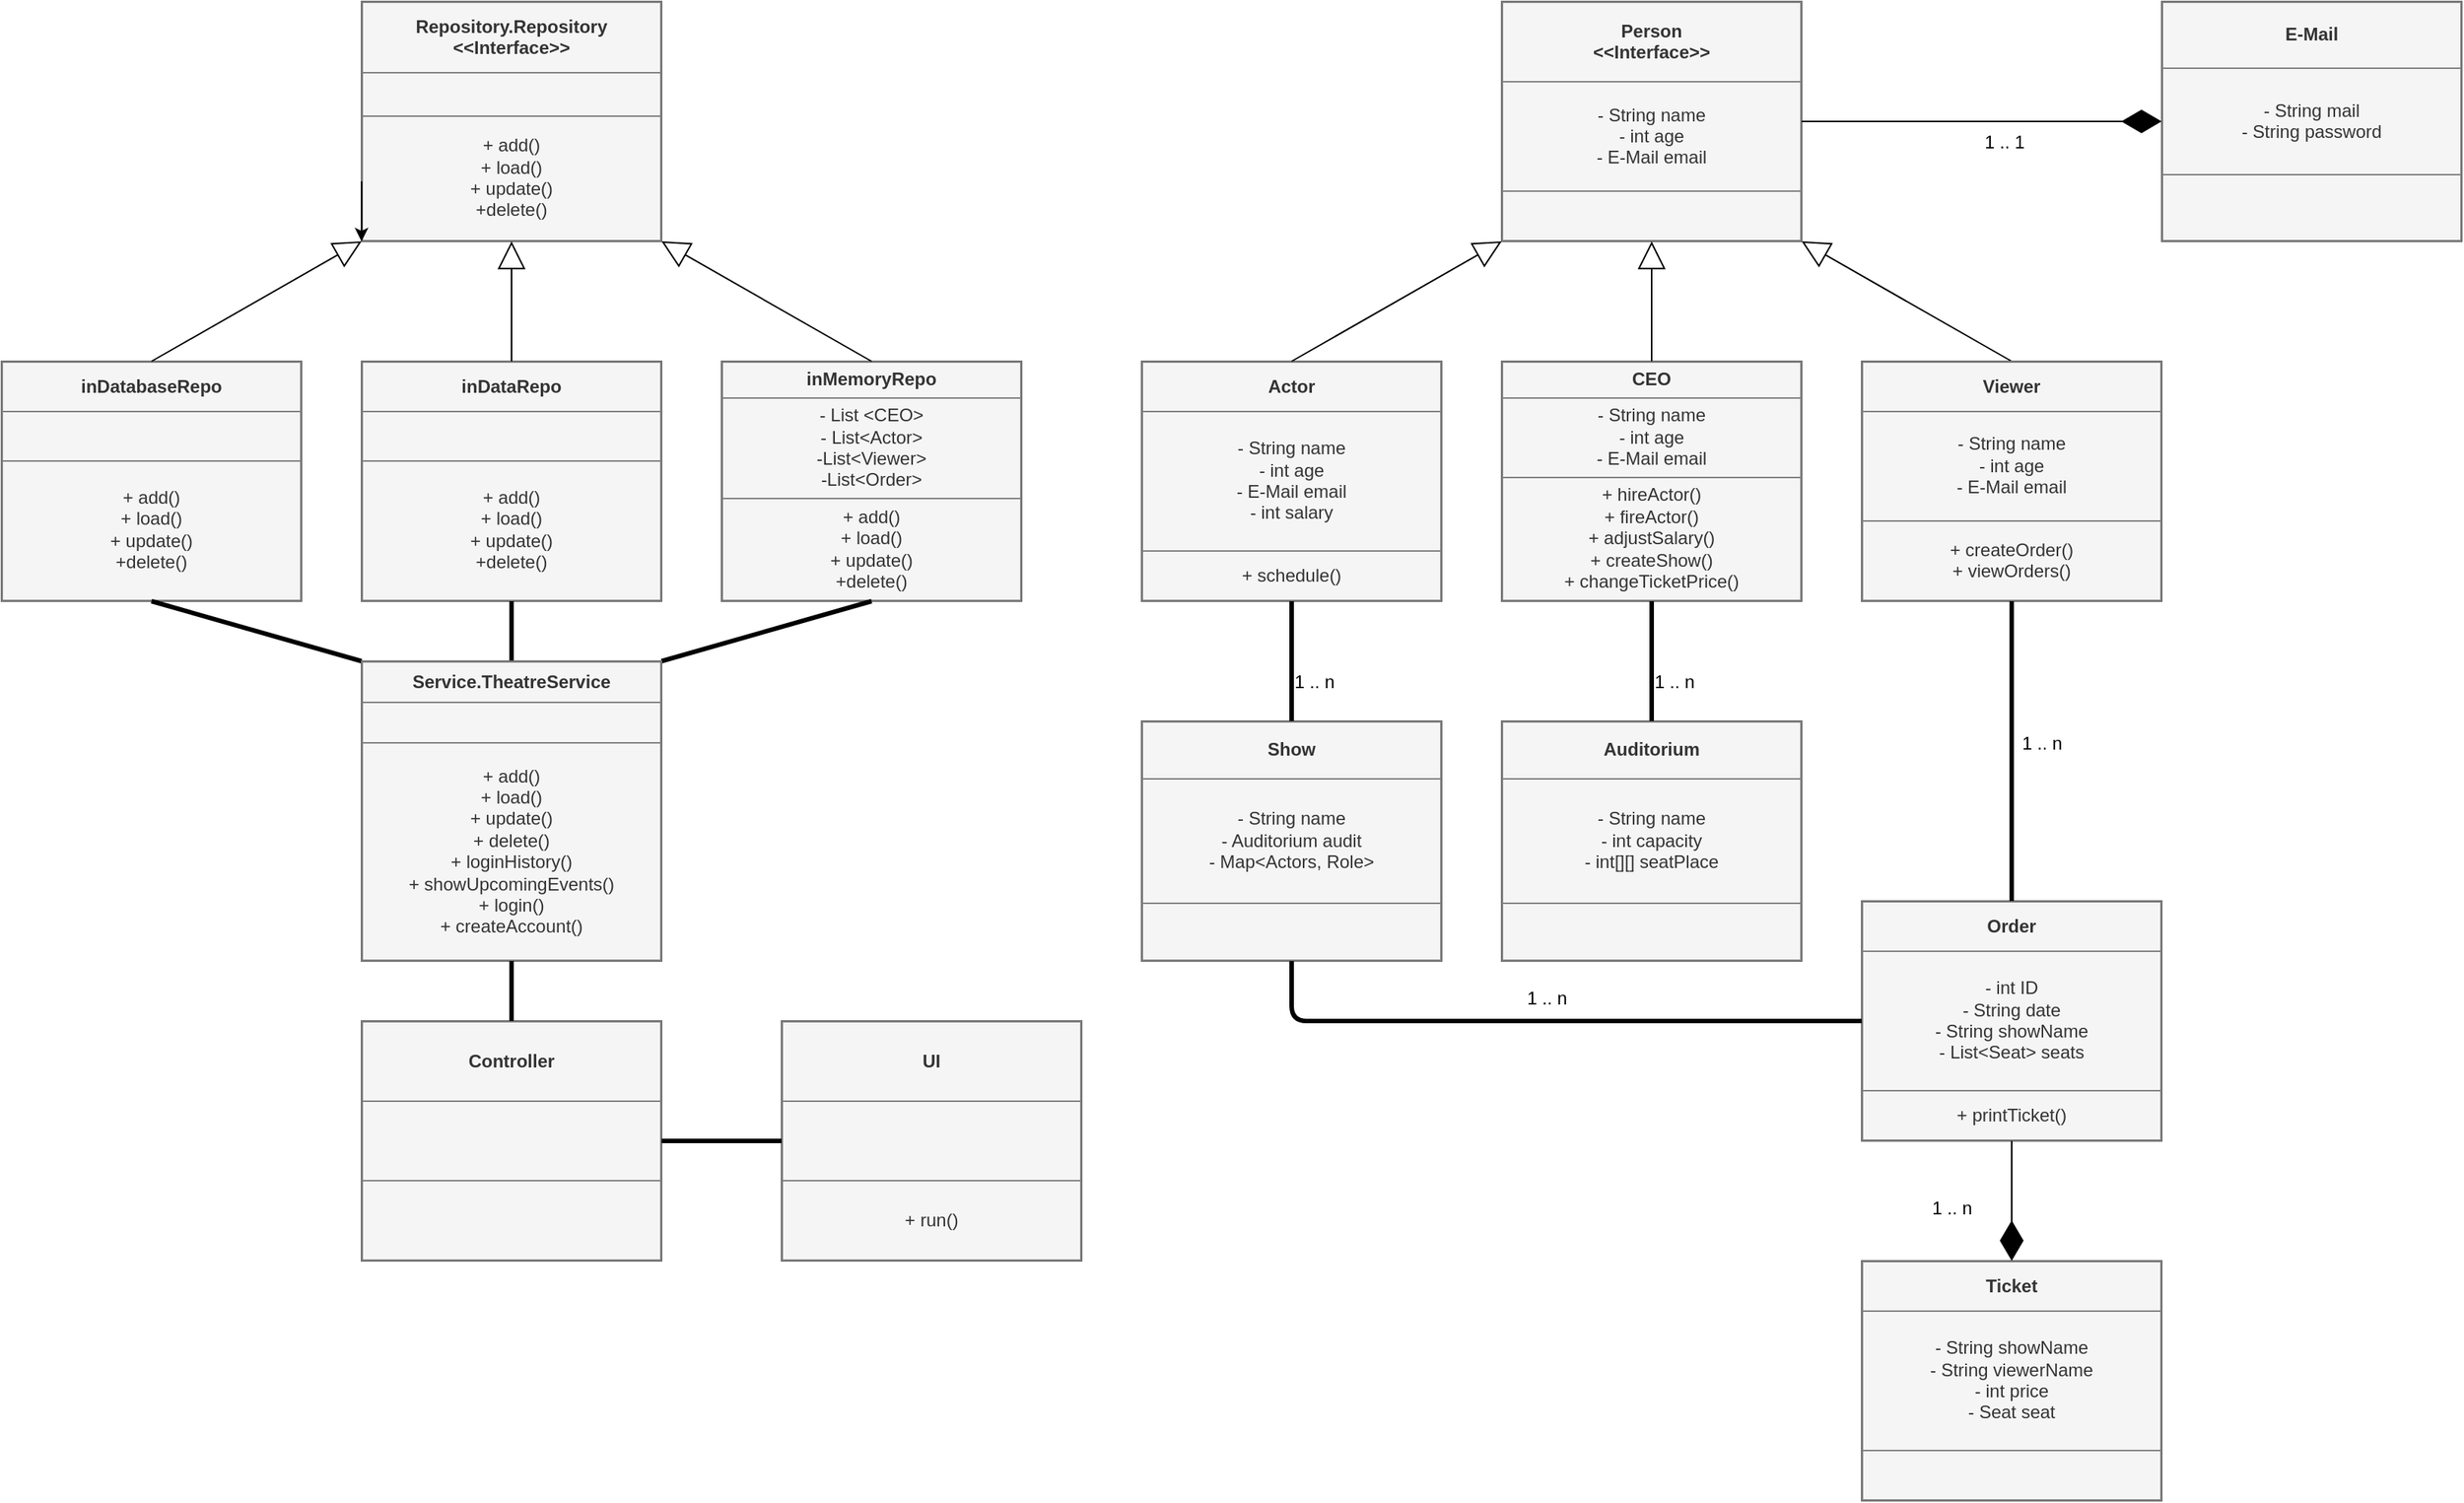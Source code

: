 <mxfile>
    <diagram id="l96RCY0GjHvTQ--PAcMf" name="Page-1">
        <mxGraphModel dx="2551" dy="988" grid="1" gridSize="10" guides="1" tooltips="1" connect="1" arrows="1" fold="1" page="1" pageScale="1" pageWidth="850" pageHeight="1100" math="0" shadow="0">
            <root>
                <mxCell id="0"/>
                <mxCell id="1" parent="0"/>
                <mxCell id="2" value="&lt;table border=&quot;1&quot; width=&quot;100%&quot; height=&quot;100%&quot; cellpadding=&quot;4&quot; style=&quot;width:100%;height:100%;border-collapse:collapse;&quot;&gt;&lt;tbody&gt;&lt;tr&gt;&lt;th align=&quot;center&quot;&gt;Repository.Repository&lt;br&gt;&amp;lt;&amp;lt;Interface&amp;gt;&amp;gt;&lt;/th&gt;&lt;/tr&gt;&lt;tr&gt;&lt;td align=&quot;center&quot;&gt;&lt;br&gt;&lt;/td&gt;&lt;/tr&gt;&lt;tr&gt;&lt;td align=&quot;center&quot;&gt;+ add()&lt;br&gt;+ load()&lt;br&gt;+ update()&lt;br&gt;+delete()&lt;/td&gt;&lt;/tr&gt;&lt;/tbody&gt;&lt;/table&gt;" style="text;html=1;whiteSpace=wrap;strokeColor=#666666;fillColor=#f5f5f5;overflow=fill;fontColor=#333333;fillStyle=auto;" parent="1" vertex="1">
                    <mxGeometry x="280" y="40" width="200" height="160" as="geometry"/>
                </mxCell>
                <mxCell id="16" value="&lt;table border=&quot;1&quot; width=&quot;100%&quot; height=&quot;100%&quot; cellpadding=&quot;4&quot; style=&quot;width:100%;height:100%;border-collapse:collapse;&quot;&gt;&lt;tbody&gt;&lt;tr&gt;&lt;th align=&quot;center&quot;&gt;inMemoryRepo&lt;/th&gt;&lt;/tr&gt;&lt;tr&gt;&lt;td align=&quot;center&quot;&gt;- List &amp;lt;CEO&amp;gt;&lt;br&gt;- List&amp;lt;Actor&amp;gt;&lt;br&gt;-List&amp;lt;Viewer&amp;gt;&lt;br&gt;-List&amp;lt;Order&amp;gt;&lt;/td&gt;&lt;/tr&gt;&lt;tr&gt;&lt;td align=&quot;center&quot;&gt;+ add()&lt;br&gt;+ load()&lt;br&gt;+ update()&lt;br&gt;+delete()&lt;br&gt;&lt;/td&gt;&lt;/tr&gt;&lt;/tbody&gt;&lt;/table&gt;" style="text;html=1;whiteSpace=wrap;strokeColor=#666666;fillColor=#f5f5f5;overflow=fill;fillStyle=auto;fontColor=#333333;" parent="1" vertex="1">
                    <mxGeometry x="520" y="280" width="200" height="160" as="geometry"/>
                </mxCell>
                <mxCell id="17" value="&lt;table border=&quot;1&quot; width=&quot;100%&quot; height=&quot;100%&quot; cellpadding=&quot;4&quot; style=&quot;width:100%;height:100%;border-collapse:collapse;&quot;&gt;&lt;tbody&gt;&lt;tr&gt;&lt;th align=&quot;center&quot;&gt;inDataRepo&lt;/th&gt;&lt;/tr&gt;&lt;tr&gt;&lt;td align=&quot;center&quot;&gt;&lt;br&gt;&lt;/td&gt;&lt;/tr&gt;&lt;tr&gt;&lt;td align=&quot;center&quot;&gt;+ add()&lt;br&gt;+ load()&lt;br&gt;+ update()&lt;br&gt;+delete()&lt;br&gt;&lt;/td&gt;&lt;/tr&gt;&lt;/tbody&gt;&lt;/table&gt;" style="text;html=1;whiteSpace=wrap;strokeColor=#666666;fillColor=#f5f5f5;overflow=fill;fillStyle=auto;fontColor=#333333;" parent="1" vertex="1">
                    <mxGeometry x="280" y="280" width="200" height="160" as="geometry"/>
                </mxCell>
                <mxCell id="18" value="&lt;table border=&quot;1&quot; width=&quot;100%&quot; height=&quot;100%&quot; cellpadding=&quot;4&quot; style=&quot;width:100%;height:100%;border-collapse:collapse;&quot;&gt;&lt;tbody&gt;&lt;tr&gt;&lt;th align=&quot;center&quot;&gt;inDatabaseRepo&lt;br&gt;&lt;/th&gt;&lt;/tr&gt;&lt;tr&gt;&lt;td align=&quot;center&quot;&gt;&lt;br&gt;&lt;/td&gt;&lt;/tr&gt;&lt;tr&gt;&lt;td align=&quot;center&quot;&gt;+ add()&lt;br&gt;+ load()&lt;br&gt;+ update()&lt;br&gt;+delete()&lt;br&gt;&lt;/td&gt;&lt;/tr&gt;&lt;/tbody&gt;&lt;/table&gt;" style="text;html=1;whiteSpace=wrap;strokeColor=#666666;fillColor=#f5f5f5;overflow=fill;fillStyle=auto;fontColor=#333333;" parent="1" vertex="1">
                    <mxGeometry x="40" y="280" width="200" height="160" as="geometry"/>
                </mxCell>
                <mxCell id="23" style="edgeStyle=none;html=1;exitX=0;exitY=0.75;exitDx=0;exitDy=0;entryX=0;entryY=1;entryDx=0;entryDy=0;" parent="1" source="2" target="2" edge="1">
                    <mxGeometry relative="1" as="geometry"/>
                </mxCell>
                <mxCell id="24" value="&lt;table border=&quot;1&quot; width=&quot;100%&quot; height=&quot;100%&quot; cellpadding=&quot;4&quot; style=&quot;width:100%;height:100%;border-collapse:collapse;&quot;&gt;&lt;tbody&gt;&lt;tr&gt;&lt;th align=&quot;center&quot;&gt;Controller&lt;/th&gt;&lt;/tr&gt;&lt;tr&gt;&lt;td align=&quot;center&quot;&gt;&lt;br&gt;&lt;/td&gt;&lt;/tr&gt;&lt;tr&gt;&lt;td align=&quot;center&quot;&gt;&lt;br&gt;&lt;/td&gt;&lt;/tr&gt;&lt;/tbody&gt;&lt;/table&gt;" style="text;html=1;whiteSpace=wrap;strokeColor=#666666;fillColor=#f5f5f5;overflow=fill;fillStyle=auto;fontColor=#333333;" parent="1" vertex="1">
                    <mxGeometry x="280" y="720" width="200" height="160" as="geometry"/>
                </mxCell>
                <mxCell id="25" value="&lt;table border=&quot;1&quot; width=&quot;100%&quot; height=&quot;100%&quot; cellpadding=&quot;4&quot; style=&quot;width:100%;height:100%;border-collapse:collapse;&quot;&gt;&lt;tbody&gt;&lt;tr&gt;&lt;th align=&quot;center&quot;&gt;Actor&lt;/th&gt;&lt;/tr&gt;&lt;tr&gt;&lt;td align=&quot;center&quot;&gt;- String name&lt;br&gt;- int age&lt;br&gt;- E-Mail email&lt;br&gt;- int salary&lt;/td&gt;&lt;/tr&gt;&lt;tr&gt;&lt;td align=&quot;center&quot;&gt;+ schedule()&lt;br&gt;&lt;/td&gt;&lt;/tr&gt;&lt;/tbody&gt;&lt;/table&gt;" style="text;html=1;whiteSpace=wrap;strokeColor=#666666;fillColor=#f5f5f5;overflow=fill;fillStyle=auto;fontColor=#333333;" parent="1" vertex="1">
                    <mxGeometry x="800" y="280" width="200" height="160" as="geometry"/>
                </mxCell>
                <mxCell id="32" value="&lt;table border=&quot;1&quot; width=&quot;100%&quot; height=&quot;100%&quot; cellpadding=&quot;4&quot; style=&quot;width:100%;height:100%;border-collapse:collapse;&quot;&gt;&lt;tbody&gt;&lt;tr&gt;&lt;th align=&quot;center&quot;&gt;Ticket&lt;br&gt;&lt;/th&gt;&lt;/tr&gt;&lt;tr&gt;&lt;td align=&quot;center&quot;&gt;- String showName&lt;br&gt;- String viewerName&lt;br&gt;- int price&lt;br&gt;- Seat seat&lt;br&gt;&lt;/td&gt;&lt;/tr&gt;&lt;tr&gt;&lt;td align=&quot;center&quot;&gt;&lt;br&gt;&lt;/td&gt;&lt;/tr&gt;&lt;/tbody&gt;&lt;/table&gt;" style="text;html=1;whiteSpace=wrap;strokeColor=#666666;fillColor=#f5f5f5;overflow=fill;fillStyle=auto;fontColor=#333333;" parent="1" vertex="1">
                    <mxGeometry x="1280" y="880" width="200" height="160" as="geometry"/>
                </mxCell>
                <mxCell id="33" value="&lt;table border=&quot;1&quot; width=&quot;100%&quot; height=&quot;100%&quot; cellpadding=&quot;4&quot; style=&quot;width:100%;height:100%;border-collapse:collapse;&quot;&gt;&lt;tbody&gt;&lt;tr&gt;&lt;th align=&quot;center&quot;&gt;Auditorium&lt;br&gt;&lt;/th&gt;&lt;/tr&gt;&lt;tr&gt;&lt;td align=&quot;center&quot;&gt;- String name&lt;br&gt;- int capacity&lt;br&gt;- int[][] seatPlace&lt;/td&gt;&lt;/tr&gt;&lt;tr&gt;&lt;td align=&quot;center&quot;&gt;&lt;br&gt;&lt;/td&gt;&lt;/tr&gt;&lt;/tbody&gt;&lt;/table&gt;" style="text;html=1;whiteSpace=wrap;strokeColor=#666666;fillColor=#f5f5f5;overflow=fill;fillStyle=auto;fontColor=#333333;" parent="1" vertex="1">
                    <mxGeometry x="1040" y="520" width="200" height="160" as="geometry"/>
                </mxCell>
                <mxCell id="34" value="&lt;table border=&quot;1&quot; width=&quot;100%&quot; height=&quot;100%&quot; cellpadding=&quot;4&quot; style=&quot;width:100%;height:100%;border-collapse:collapse;&quot;&gt;&lt;tbody&gt;&lt;tr&gt;&lt;th align=&quot;center&quot;&gt;UI&lt;br&gt;&lt;/th&gt;&lt;/tr&gt;&lt;tr&gt;&lt;td align=&quot;center&quot;&gt;&lt;br&gt;&lt;/td&gt;&lt;/tr&gt;&lt;tr&gt;&lt;td align=&quot;center&quot;&gt;+ run()&lt;/td&gt;&lt;/tr&gt;&lt;/tbody&gt;&lt;/table&gt;" style="text;html=1;whiteSpace=wrap;strokeColor=#666666;fillColor=#f5f5f5;overflow=fill;fillStyle=auto;fontColor=#333333;" parent="1" vertex="1">
                    <mxGeometry x="560" y="720" width="200" height="160" as="geometry"/>
                </mxCell>
                <mxCell id="37" value="&lt;table border=&quot;1&quot; width=&quot;100%&quot; height=&quot;100%&quot; cellpadding=&quot;4&quot; style=&quot;width:100%;height:100%;border-collapse:collapse;&quot;&gt;&lt;tbody&gt;&lt;tr&gt;&lt;th align=&quot;center&quot;&gt;Order&lt;/th&gt;&lt;/tr&gt;&lt;tr&gt;&lt;td align=&quot;center&quot;&gt;- int ID&lt;br&gt;- String date&lt;br&gt;- String showName&lt;br&gt;- List&amp;lt;Seat&amp;gt; seats&lt;br&gt;&lt;/td&gt;&lt;/tr&gt;&lt;tr&gt;&lt;td align=&quot;center&quot;&gt;+ printTicket()&lt;/td&gt;&lt;/tr&gt;&lt;/tbody&gt;&lt;/table&gt;" style="text;html=1;whiteSpace=wrap;strokeColor=#666666;fillColor=#f5f5f5;overflow=fill;fillStyle=auto;fontColor=#333333;" parent="1" vertex="1">
                    <mxGeometry x="1280" y="640" width="200" height="160" as="geometry"/>
                </mxCell>
                <mxCell id="38" value="&lt;table border=&quot;1&quot; width=&quot;100%&quot; height=&quot;100%&quot; cellpadding=&quot;4&quot; style=&quot;width:100%;height:100%;border-collapse:collapse;&quot;&gt;&lt;tbody&gt;&lt;tr&gt;&lt;th align=&quot;center&quot;&gt;CEO&lt;/th&gt;&lt;/tr&gt;&lt;tr&gt;&lt;td align=&quot;center&quot;&gt;- String name&lt;br&gt;- int age&lt;br&gt;- E-Mail email&lt;br&gt;&lt;/td&gt;&lt;/tr&gt;&lt;tr&gt;&lt;td align=&quot;center&quot;&gt;+ hireActor()&lt;br&gt;+ fireActor()&lt;br&gt;+ adjustSalary()&lt;br&gt;+ createShow()&lt;br&gt;+ changeTicketPrice()&lt;br&gt;&lt;/td&gt;&lt;/tr&gt;&lt;/tbody&gt;&lt;/table&gt;" style="text;html=1;whiteSpace=wrap;strokeColor=#666666;fillColor=#f5f5f5;overflow=fill;fillStyle=auto;fontColor=#333333;" parent="1" vertex="1">
                    <mxGeometry x="1040" y="280" width="200" height="160" as="geometry"/>
                </mxCell>
                <mxCell id="39" value="&lt;table border=&quot;1&quot; width=&quot;100%&quot; height=&quot;100%&quot; cellpadding=&quot;4&quot; style=&quot;width:100%;height:100%;border-collapse:collapse;&quot;&gt;&lt;tbody&gt;&lt;tr&gt;&lt;th align=&quot;center&quot;&gt;E-Mail&lt;/th&gt;&lt;/tr&gt;&lt;tr&gt;&lt;td align=&quot;center&quot;&gt;- String mail&lt;br&gt;- String password&lt;br&gt;&lt;/td&gt;&lt;/tr&gt;&lt;tr&gt;&lt;td align=&quot;center&quot;&gt;&lt;br&gt;&lt;/td&gt;&lt;/tr&gt;&lt;/tbody&gt;&lt;/table&gt;" style="text;html=1;whiteSpace=wrap;strokeColor=#666666;fillColor=#f5f5f5;overflow=fill;fillStyle=auto;fontColor=#333333;" parent="1" vertex="1">
                    <mxGeometry x="1480" y="40" width="200" height="160" as="geometry"/>
                </mxCell>
                <mxCell id="41" value="&lt;table border=&quot;1&quot; width=&quot;100%&quot; height=&quot;100%&quot; cellpadding=&quot;4&quot; style=&quot;width:100%;height:100%;border-collapse:collapse;&quot;&gt;&lt;tbody&gt;&lt;tr&gt;&lt;th align=&quot;center&quot;&gt;Person&lt;br&gt;&amp;lt;&amp;lt;Interface&amp;gt;&amp;gt;&lt;/th&gt;&lt;/tr&gt;&lt;tr&gt;&lt;td align=&quot;center&quot;&gt;- String name&lt;br&gt;- int age&lt;br&gt;- E-Mail email&lt;br&gt;&lt;/td&gt;&lt;/tr&gt;&lt;tr&gt;&lt;td align=&quot;center&quot;&gt;&lt;br&gt;&lt;/td&gt;&lt;/tr&gt;&lt;/tbody&gt;&lt;/table&gt;" style="text;html=1;whiteSpace=wrap;strokeColor=#666666;fillColor=#f5f5f5;overflow=fill;fillStyle=auto;fontColor=#333333;" parent="1" vertex="1">
                    <mxGeometry x="1040" y="40" width="200" height="160" as="geometry"/>
                </mxCell>
                <mxCell id="64" value="" style="endArrow=diamondThin;endFill=1;endSize=24;html=1;exitX=1;exitY=0.5;exitDx=0;exitDy=0;entryX=0;entryY=0.5;entryDx=0;entryDy=0;" parent="1" source="41" target="39" edge="1">
                    <mxGeometry width="160" relative="1" as="geometry">
                        <mxPoint x="1300" y="119.41" as="sourcePoint"/>
                        <mxPoint x="1470" y="119" as="targetPoint"/>
                    </mxGeometry>
                </mxCell>
                <mxCell id="66" value="" style="endArrow=block;endSize=16;endFill=0;html=1;exitX=0.5;exitY=0;exitDx=0;exitDy=0;entryX=0;entryY=1;entryDx=0;entryDy=0;" parent="1" source="25" target="41" edge="1">
                    <mxGeometry width="160" relative="1" as="geometry">
                        <mxPoint x="1210" y="320" as="sourcePoint"/>
                        <mxPoint x="1370" y="320" as="targetPoint"/>
                    </mxGeometry>
                </mxCell>
                <mxCell id="67" value="" style="endArrow=block;endSize=16;endFill=0;html=1;exitX=0.5;exitY=0;exitDx=0;exitDy=0;entryX=1;entryY=1;entryDx=0;entryDy=0;" parent="1" source="26" target="41" edge="1">
                    <mxGeometry width="160" relative="1" as="geometry">
                        <mxPoint x="1127.5" y="250" as="sourcePoint"/>
                        <mxPoint x="1222.5" y="170" as="targetPoint"/>
                    </mxGeometry>
                </mxCell>
                <mxCell id="68" value="" style="endArrow=block;endSize=16;endFill=0;html=1;exitX=0.5;exitY=0;exitDx=0;exitDy=0;entryX=0.5;entryY=1;entryDx=0;entryDy=0;" parent="1" source="38" target="41" edge="1">
                    <mxGeometry width="160" relative="1" as="geometry">
                        <mxPoint x="1240" y="240" as="sourcePoint"/>
                        <mxPoint x="1335" y="160" as="targetPoint"/>
                    </mxGeometry>
                </mxCell>
                <mxCell id="26" value="&lt;table border=&quot;1&quot; width=&quot;100%&quot; height=&quot;100%&quot; cellpadding=&quot;4&quot; style=&quot;width:100%;height:100%;border-collapse:collapse;&quot;&gt;&lt;tbody&gt;&lt;tr&gt;&lt;th align=&quot;center&quot;&gt;Viewer&lt;/th&gt;&lt;/tr&gt;&lt;tr&gt;&lt;td align=&quot;center&quot;&gt;- String name&lt;br&gt;- int age&lt;br&gt;- E-Mail email&lt;br&gt;&lt;/td&gt;&lt;/tr&gt;&lt;tr&gt;&lt;td align=&quot;center&quot;&gt;+ createOrder()&lt;br&gt;+ viewOrders()&lt;br&gt;&lt;/td&gt;&lt;/tr&gt;&lt;/tbody&gt;&lt;/table&gt;" style="text;html=1;whiteSpace=wrap;strokeColor=#666666;fillColor=#f5f5f5;overflow=fill;fillStyle=auto;fontColor=#333333;" parent="1" vertex="1">
                    <mxGeometry x="1280" y="280" width="200" height="160" as="geometry"/>
                </mxCell>
                <mxCell id="79" value="" style="endArrow=none;startArrow=none;endFill=0;startFill=0;endSize=8;html=1;verticalAlign=bottom;labelBackgroundColor=none;strokeWidth=3;exitX=0.5;exitY=0;exitDx=0;exitDy=0;entryX=0.5;entryY=1;entryDx=0;entryDy=0;" parent="1" source="33" target="38" edge="1">
                    <mxGeometry width="160" relative="1" as="geometry">
                        <mxPoint x="1260" y="560" as="sourcePoint"/>
                        <mxPoint x="1420" y="560" as="targetPoint"/>
                    </mxGeometry>
                </mxCell>
                <mxCell id="81" value="" style="endArrow=diamondThin;endFill=1;endSize=24;html=1;exitX=0.5;exitY=1;exitDx=0;exitDy=0;entryX=0.5;entryY=0;entryDx=0;entryDy=0;" parent="1" source="37" target="32" edge="1">
                    <mxGeometry width="160" relative="1" as="geometry">
                        <mxPoint x="1260" y="870" as="sourcePoint"/>
                        <mxPoint x="1420" y="870" as="targetPoint"/>
                    </mxGeometry>
                </mxCell>
                <mxCell id="84" value="" style="endArrow=block;endSize=16;endFill=0;html=1;exitX=0.5;exitY=0;exitDx=0;exitDy=0;entryX=0;entryY=1;entryDx=0;entryDy=0;" parent="1" source="18" target="2" edge="1">
                    <mxGeometry width="160" relative="1" as="geometry">
                        <mxPoint x="240" y="220" as="sourcePoint"/>
                        <mxPoint x="375" y="100" as="targetPoint"/>
                    </mxGeometry>
                </mxCell>
                <mxCell id="85" value="" style="endArrow=block;endSize=16;endFill=0;html=1;exitX=0.5;exitY=0;exitDx=0;exitDy=0;entryX=1;entryY=1;entryDx=0;entryDy=0;" parent="1" source="16" target="2" edge="1">
                    <mxGeometry width="160" relative="1" as="geometry">
                        <mxPoint x="150" y="290" as="sourcePoint"/>
                        <mxPoint x="290" y="210" as="targetPoint"/>
                    </mxGeometry>
                </mxCell>
                <mxCell id="86" value="" style="endArrow=block;endSize=16;endFill=0;html=1;exitX=0.5;exitY=0;exitDx=0;exitDy=0;entryX=0.5;entryY=1;entryDx=0;entryDy=0;" parent="1" source="17" target="2" edge="1">
                    <mxGeometry width="160" relative="1" as="geometry">
                        <mxPoint x="160" y="300" as="sourcePoint"/>
                        <mxPoint x="300" y="220" as="targetPoint"/>
                    </mxGeometry>
                </mxCell>
                <mxCell id="87" value="" style="endArrow=none;startArrow=none;endFill=0;startFill=0;endSize=8;html=1;verticalAlign=bottom;labelBackgroundColor=none;strokeWidth=3;exitX=0.5;exitY=1;exitDx=0;exitDy=0;entryX=0;entryY=0;entryDx=0;entryDy=0;" parent="1" source="18" target="91" edge="1">
                    <mxGeometry width="160" relative="1" as="geometry">
                        <mxPoint x="300" y="550" as="sourcePoint"/>
                        <mxPoint x="460" y="550" as="targetPoint"/>
                    </mxGeometry>
                </mxCell>
                <mxCell id="89" value="" style="endArrow=none;startArrow=none;endFill=0;startFill=0;endSize=8;html=1;verticalAlign=bottom;labelBackgroundColor=none;strokeWidth=3;exitX=0.5;exitY=1;exitDx=0;exitDy=0;entryX=0.5;entryY=0;entryDx=0;entryDy=0;" parent="1" source="17" target="91" edge="1">
                    <mxGeometry width="160" relative="1" as="geometry">
                        <mxPoint x="300" y="550" as="sourcePoint"/>
                        <mxPoint x="460" y="550" as="targetPoint"/>
                    </mxGeometry>
                </mxCell>
                <mxCell id="90" value="" style="endArrow=none;startArrow=none;endFill=0;startFill=0;endSize=8;html=1;verticalAlign=bottom;labelBackgroundColor=none;strokeWidth=3;exitX=1;exitY=0;exitDx=0;exitDy=0;entryX=0.5;entryY=1;entryDx=0;entryDy=0;" parent="1" source="91" target="16" edge="1">
                    <mxGeometry width="160" relative="1" as="geometry">
                        <mxPoint x="300" y="550" as="sourcePoint"/>
                        <mxPoint x="460" y="550" as="targetPoint"/>
                    </mxGeometry>
                </mxCell>
                <mxCell id="91" value="&lt;table border=&quot;1&quot; width=&quot;100%&quot; height=&quot;100%&quot; cellpadding=&quot;4&quot; style=&quot;width:100%;height:100%;border-collapse:collapse;&quot;&gt;&lt;tbody&gt;&lt;tr&gt;&lt;th align=&quot;center&quot;&gt;Service.TheatreService&lt;/th&gt;&lt;/tr&gt;&lt;tr&gt;&lt;td align=&quot;center&quot;&gt;&lt;br&gt;&lt;/td&gt;&lt;/tr&gt;&lt;tr&gt;&lt;td align=&quot;center&quot;&gt;+ add()&lt;br&gt;+ load()&lt;br&gt;+ update()&lt;br&gt;+ delete()&lt;br&gt;+ loginHistory()&lt;br&gt;+ showUpcomingEvents()&lt;br&gt;+ login()&lt;br&gt;+ createAccount()&lt;br&gt;&lt;/td&gt;&lt;/tr&gt;&lt;/tbody&gt;&lt;/table&gt;" style="text;html=1;whiteSpace=wrap;strokeColor=#666666;fillColor=#f5f5f5;overflow=fill;fillStyle=auto;fontColor=#333333;" parent="1" vertex="1">
                    <mxGeometry x="280" y="480" width="200" height="200" as="geometry"/>
                </mxCell>
                <mxCell id="92" value="" style="endArrow=none;startArrow=none;endFill=0;startFill=0;endSize=8;html=1;verticalAlign=bottom;labelBackgroundColor=none;strokeWidth=3;exitX=0.5;exitY=0;exitDx=0;exitDy=0;entryX=0.5;entryY=1;entryDx=0;entryDy=0;" parent="1" source="24" target="91" edge="1">
                    <mxGeometry width="160" relative="1" as="geometry">
                        <mxPoint x="490" y="490" as="sourcePoint"/>
                        <mxPoint x="630" y="450" as="targetPoint"/>
                    </mxGeometry>
                </mxCell>
                <mxCell id="93" value="" style="endArrow=none;startArrow=none;endFill=0;startFill=0;endSize=8;html=1;verticalAlign=bottom;labelBackgroundColor=none;strokeWidth=3;exitX=1;exitY=0.5;exitDx=0;exitDy=0;entryX=0;entryY=0.5;entryDx=0;entryDy=0;" parent="1" source="24" target="34" edge="1">
                    <mxGeometry width="160" relative="1" as="geometry">
                        <mxPoint x="500" y="500" as="sourcePoint"/>
                        <mxPoint x="640" y="460" as="targetPoint"/>
                    </mxGeometry>
                </mxCell>
                <mxCell id="94" value="&lt;table border=&quot;1&quot; width=&quot;100%&quot; height=&quot;100%&quot; cellpadding=&quot;4&quot; style=&quot;width:100%;height:100%;border-collapse:collapse;&quot;&gt;&lt;tbody&gt;&lt;tr&gt;&lt;th align=&quot;center&quot;&gt;Show&lt;/th&gt;&lt;/tr&gt;&lt;tr&gt;&lt;td align=&quot;center&quot;&gt;- String name&lt;br&gt;- Auditorium audit&lt;br&gt;- Map&amp;lt;Actors, Role&amp;gt;&lt;/td&gt;&lt;/tr&gt;&lt;tr&gt;&lt;td align=&quot;center&quot;&gt;&lt;br&gt;&lt;/td&gt;&lt;/tr&gt;&lt;/tbody&gt;&lt;/table&gt;" style="text;html=1;whiteSpace=wrap;strokeColor=#666666;fillColor=#f5f5f5;overflow=fill;fillStyle=auto;fontColor=#333333;" parent="1" vertex="1">
                    <mxGeometry x="800" y="520" width="200" height="160" as="geometry"/>
                </mxCell>
                <mxCell id="95" value="" style="endArrow=none;startArrow=none;endFill=0;startFill=0;endSize=8;html=1;verticalAlign=bottom;labelBackgroundColor=none;strokeWidth=3;exitX=0.5;exitY=0;exitDx=0;exitDy=0;entryX=0.5;entryY=1;entryDx=0;entryDy=0;" parent="1" source="94" target="25" edge="1">
                    <mxGeometry width="160" relative="1" as="geometry">
                        <mxPoint x="1150" y="570" as="sourcePoint"/>
                        <mxPoint x="1150" y="490.0" as="targetPoint"/>
                    </mxGeometry>
                </mxCell>
                <mxCell id="104" value="1 .. 1" style="resizable=0;html=1;align=left;verticalAlign=top;labelBackgroundColor=none;" parent="1" connectable="0" vertex="1">
                    <mxGeometry x="1360" y="120" as="geometry"/>
                </mxCell>
                <mxCell id="105" value="1 .. n" style="resizable=0;html=1;align=left;verticalAlign=top;labelBackgroundColor=none;" parent="1" connectable="0" vertex="1">
                    <mxGeometry x="1140" y="480" as="geometry"/>
                </mxCell>
                <mxCell id="106" value="1&amp;nbsp;.. n" style="resizable=0;html=1;align=left;verticalAlign=top;labelBackgroundColor=none;" parent="1" connectable="0" vertex="1">
                    <mxGeometry x="900" y="480" as="geometry"/>
                </mxCell>
                <mxCell id="107" value="1 .. n" style="resizable=0;html=1;align=left;verticalAlign=top;labelBackgroundColor=none;" parent="1" connectable="0" vertex="1">
                    <mxGeometry x="1280" y="800" as="geometry">
                        <mxPoint x="45" y="31" as="offset"/>
                    </mxGeometry>
                </mxCell>
                <mxCell id="108" value="" style="endArrow=none;startArrow=none;endFill=0;startFill=0;endSize=8;html=1;verticalAlign=bottom;labelBackgroundColor=none;strokeWidth=3;exitX=0;exitY=0.5;exitDx=0;exitDy=0;entryX=0.5;entryY=1;entryDx=0;entryDy=0;" edge="1" parent="1" source="37">
                    <mxGeometry width="160" relative="1" as="geometry">
                        <mxPoint x="900" y="760" as="sourcePoint"/>
                        <mxPoint x="900" y="680" as="targetPoint"/>
                        <Array as="points">
                            <mxPoint x="900" y="720"/>
                        </Array>
                    </mxGeometry>
                </mxCell>
                <mxCell id="109" value="1 .. n" style="resizable=0;html=1;align=left;verticalAlign=top;labelBackgroundColor=none;" connectable="0" vertex="1" parent="1">
                    <mxGeometry x="1010" y="660" as="geometry">
                        <mxPoint x="45" y="31" as="offset"/>
                    </mxGeometry>
                </mxCell>
                <mxCell id="110" value="" style="endArrow=none;startArrow=none;endFill=0;startFill=0;endSize=8;html=1;verticalAlign=bottom;labelBackgroundColor=none;strokeWidth=3;exitX=0.5;exitY=0;exitDx=0;exitDy=0;entryX=0.5;entryY=1;entryDx=0;entryDy=0;" edge="1" parent="1" source="37" target="26">
                    <mxGeometry width="160" relative="1" as="geometry">
                        <mxPoint x="1760" y="540" as="sourcePoint"/>
                        <mxPoint x="1380" y="500" as="targetPoint"/>
                        <Array as="points">
                            <mxPoint x="1380" y="540"/>
                        </Array>
                    </mxGeometry>
                </mxCell>
                <mxCell id="111" value="1 .. n" style="resizable=0;html=1;align=left;verticalAlign=top;labelBackgroundColor=none;" connectable="0" vertex="1" parent="1">
                    <mxGeometry x="1340" y="490" as="geometry">
                        <mxPoint x="45" y="31" as="offset"/>
                    </mxGeometry>
                </mxCell>
            </root>
        </mxGraphModel>
    </diagram>
</mxfile>